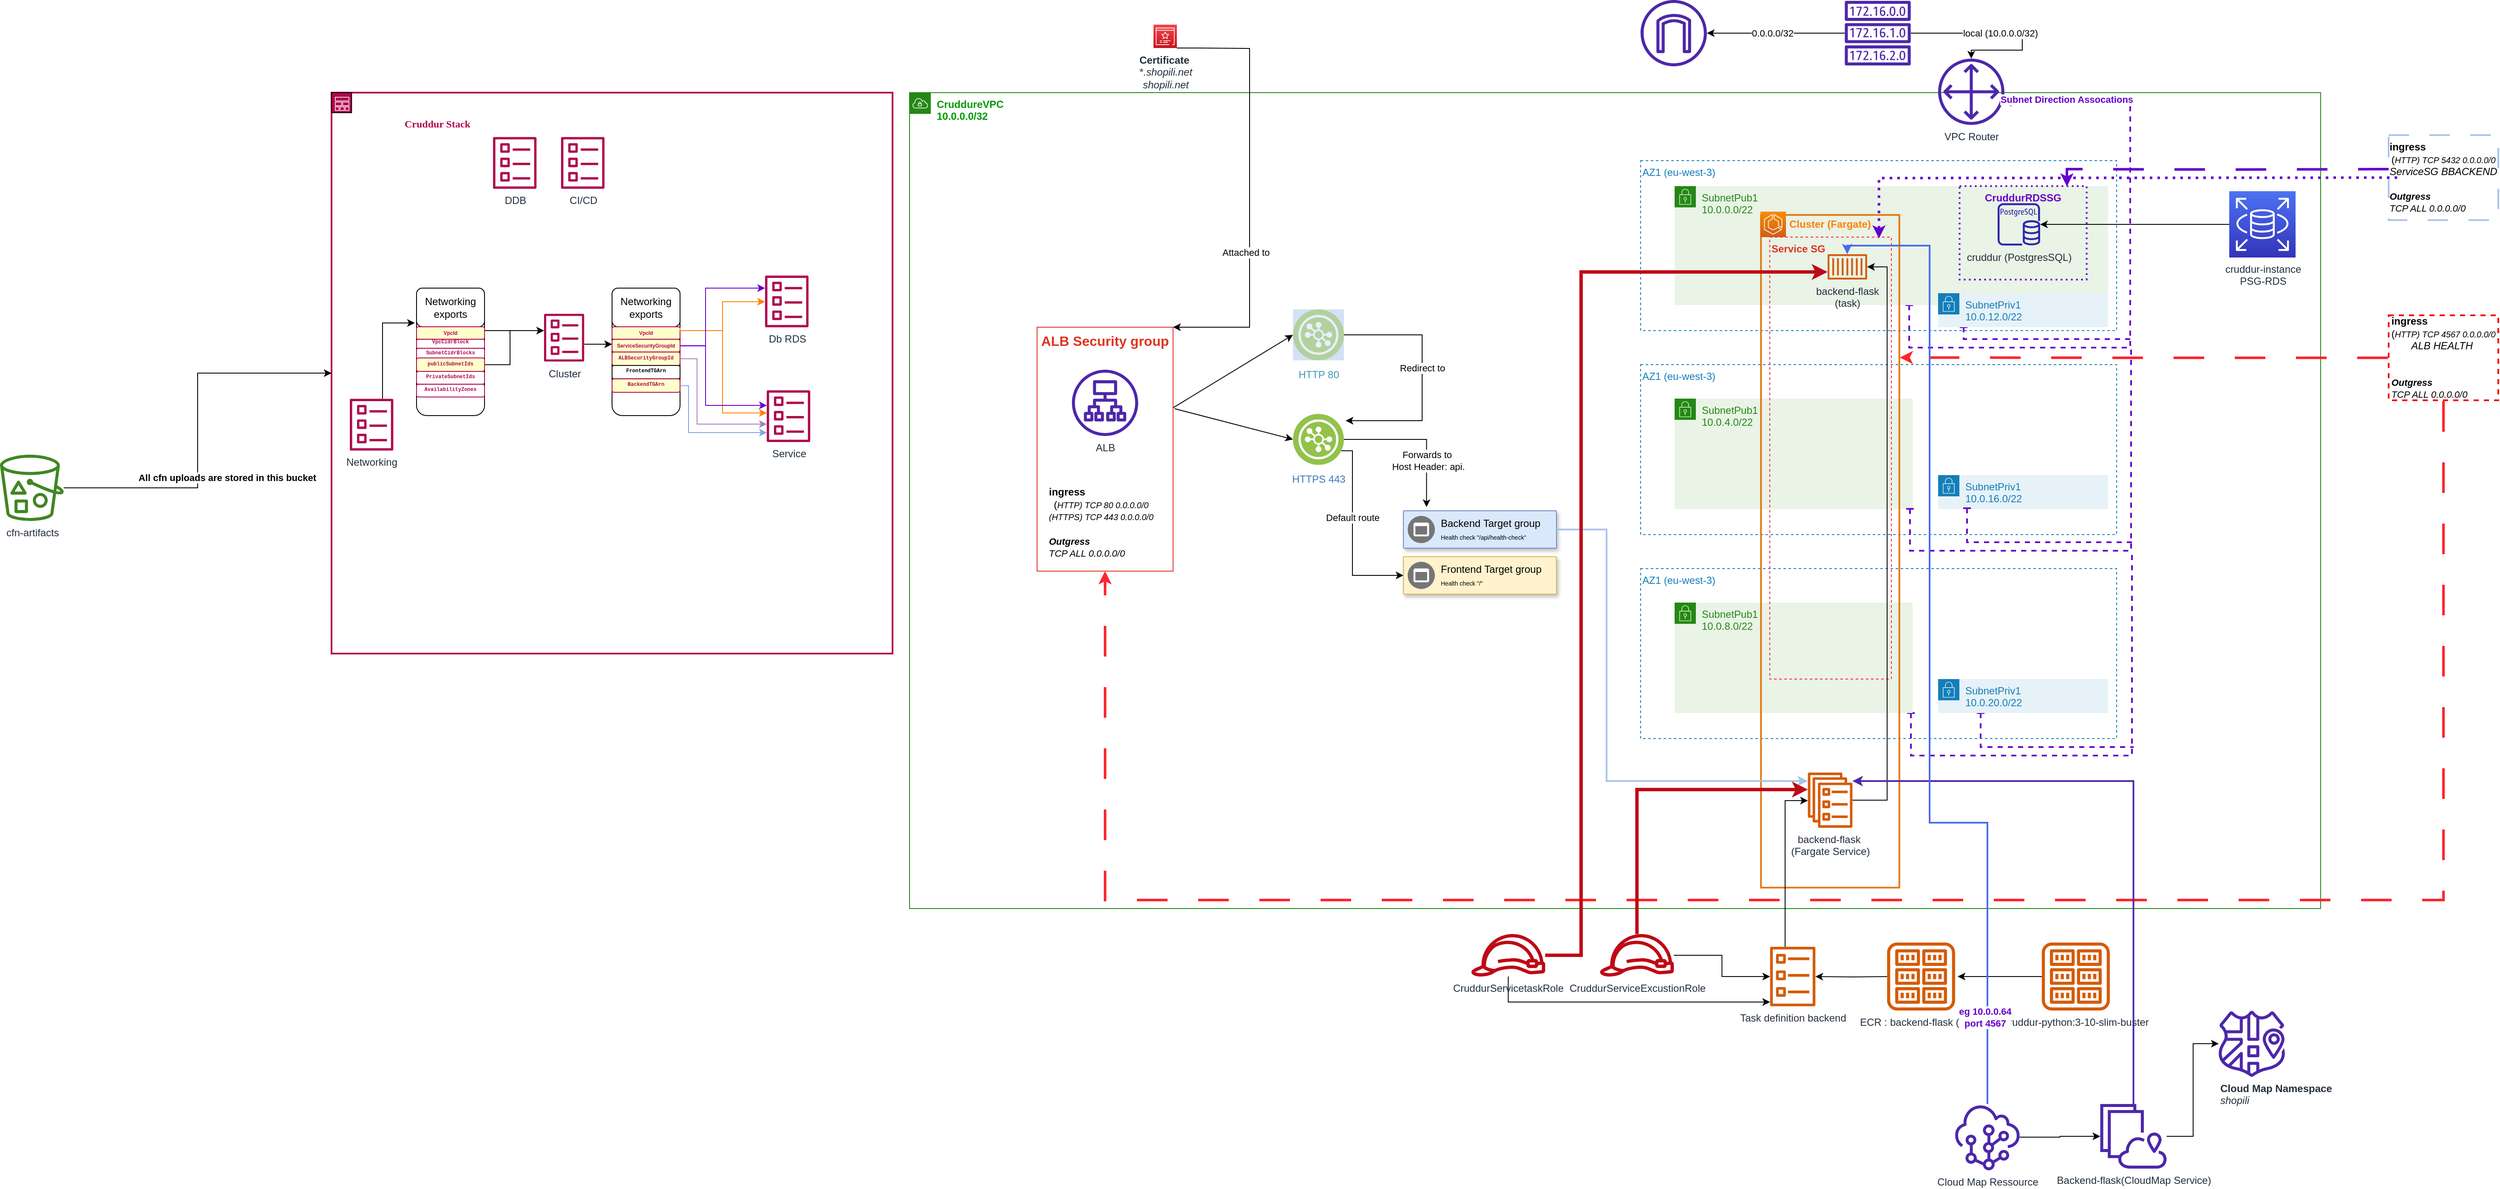 <mxfile version="21.4.0" type="github">
  <diagram name="Page-1" id="jY5gFjf3i85i_nCbhtwK">
    <mxGraphModel dx="4074" dy="884" grid="1" gridSize="10" guides="1" tooltips="1" connect="1" arrows="1" fold="1" page="1" pageScale="1" pageWidth="827" pageHeight="1169" math="0" shadow="0">
      <root>
        <mxCell id="0" />
        <mxCell id="1" parent="0" />
        <mxCell id="iXnFn7y6UCGAYkhMm21r-1" value="&lt;b&gt;&lt;font color=&quot;#009900&quot;&gt;CruddureVPC&lt;/font&gt;&lt;/b&gt;&lt;br&gt;&lt;font color=&quot;#009900&quot;&gt;&lt;b&gt;10.0.0.0/32&lt;/b&gt;&lt;/font&gt;" style="points=[[0,0],[0.25,0],[0.5,0],[0.75,0],[1,0],[1,0.25],[1,0.5],[1,0.75],[1,1],[0.75,1],[0.5,1],[0.25,1],[0,1],[0,0.75],[0,0.5],[0,0.25]];outlineConnect=0;gradientColor=none;html=1;whiteSpace=wrap;fontSize=12;fontStyle=0;container=0;pointerEvents=0;collapsible=0;recursiveResize=0;shape=mxgraph.aws4.group;grIcon=mxgraph.aws4.group_vpc;strokeColor=#248814;fillColor=none;verticalAlign=top;align=left;spacingLeft=30;fontColor=#AAB7B8;dashed=0;" vertex="1" parent="1">
          <mxGeometry x="-700" y="120" width="1660" height="960" as="geometry" />
        </mxCell>
        <mxCell id="iXnFn7y6UCGAYkhMm21r-3" value="" style="sketch=0;outlineConnect=0;fontColor=#232F3E;gradientColor=none;fillColor=#4D27AA;strokeColor=none;dashed=0;verticalLabelPosition=bottom;verticalAlign=top;align=center;html=1;fontSize=12;fontStyle=0;aspect=fixed;pointerEvents=1;shape=mxgraph.aws4.internet_gateway;container=0;" vertex="1" parent="1">
          <mxGeometry x="160" y="11" width="78" height="78" as="geometry" />
        </mxCell>
        <mxCell id="iXnFn7y6UCGAYkhMm21r-6" style="edgeStyle=orthogonalEdgeStyle;rounded=0;orthogonalLoop=1;jettySize=auto;html=1;" edge="1" parent="1" source="iXnFn7y6UCGAYkhMm21r-4" target="iXnFn7y6UCGAYkhMm21r-5">
          <mxGeometry relative="1" as="geometry">
            <mxPoint x="550" y="70" as="targetPoint" />
            <Array as="points">
              <mxPoint x="609" y="50" />
              <mxPoint x="609" y="70" />
              <mxPoint x="549" y="70" />
            </Array>
          </mxGeometry>
        </mxCell>
        <mxCell id="iXnFn7y6UCGAYkhMm21r-11" value="local (10.0.0.0/32)" style="edgeLabel;html=1;align=center;verticalAlign=middle;resizable=0;points=[];container=0;" vertex="1" connectable="0" parent="iXnFn7y6UCGAYkhMm21r-6">
          <mxGeometry x="-0.056" y="-2" relative="1" as="geometry">
            <mxPoint y="-2" as="offset" />
          </mxGeometry>
        </mxCell>
        <mxCell id="iXnFn7y6UCGAYkhMm21r-7" style="edgeStyle=orthogonalEdgeStyle;rounded=0;orthogonalLoop=1;jettySize=auto;html=1;" edge="1" parent="1" source="iXnFn7y6UCGAYkhMm21r-4" target="iXnFn7y6UCGAYkhMm21r-3">
          <mxGeometry relative="1" as="geometry" />
        </mxCell>
        <mxCell id="iXnFn7y6UCGAYkhMm21r-12" value="0.0.0.0/32&lt;br&gt;" style="edgeLabel;html=1;align=center;verticalAlign=middle;resizable=0;points=[];container=0;" vertex="1" connectable="0" parent="iXnFn7y6UCGAYkhMm21r-7">
          <mxGeometry x="0.051" relative="1" as="geometry">
            <mxPoint as="offset" />
          </mxGeometry>
        </mxCell>
        <mxCell id="iXnFn7y6UCGAYkhMm21r-4" value="" style="sketch=0;outlineConnect=0;fontColor=#232F3E;gradientColor=none;fillColor=#4D27AA;strokeColor=none;dashed=0;verticalLabelPosition=bottom;verticalAlign=top;align=center;html=1;fontSize=12;fontStyle=0;aspect=fixed;pointerEvents=1;shape=mxgraph.aws4.route_table;container=0;" vertex="1" parent="1">
          <mxGeometry x="400" y="12" width="78" height="76" as="geometry" />
        </mxCell>
        <mxCell id="iXnFn7y6UCGAYkhMm21r-5" value="VPC Router" style="sketch=0;outlineConnect=0;fontColor=#232F3E;gradientColor=none;fillColor=#4D27AA;strokeColor=none;dashed=0;verticalLabelPosition=bottom;verticalAlign=top;align=center;html=1;fontSize=12;fontStyle=0;aspect=fixed;pointerEvents=1;shape=mxgraph.aws4.customer_gateway;container=0;" vertex="1" parent="1">
          <mxGeometry x="510" y="80" width="78" height="78" as="geometry" />
        </mxCell>
        <mxCell id="iXnFn7y6UCGAYkhMm21r-19" style="edgeStyle=orthogonalEdgeStyle;rounded=0;orthogonalLoop=1;jettySize=auto;html=1;strokeColor=#6600CC;strokeWidth=2;dashed=1;endArrow=classic;endFill=0;startArrow=baseDash;startFill=0;" edge="1" parent="1">
          <mxGeometry relative="1" as="geometry">
            <mxPoint x="476" y="370" as="sourcePoint" />
            <mxPoint x="584" y="130" as="targetPoint" />
            <Array as="points">
              <mxPoint x="476" y="420" />
              <mxPoint x="736" y="420" />
              <mxPoint x="736" y="130" />
            </Array>
          </mxGeometry>
        </mxCell>
        <mxCell id="iXnFn7y6UCGAYkhMm21r-26" value="&lt;font color=&quot;#6600cc&quot;&gt;&lt;b&gt;Subnet Direction Assocations&lt;/b&gt;&lt;/font&gt;" style="edgeLabel;html=1;align=center;verticalAlign=middle;resizable=0;points=[];container=0;" vertex="1" connectable="0" parent="iXnFn7y6UCGAYkhMm21r-19">
          <mxGeometry x="0.839" y="1" relative="1" as="geometry">
            <mxPoint x="16" y="-3" as="offset" />
          </mxGeometry>
        </mxCell>
        <mxCell id="iXnFn7y6UCGAYkhMm21r-23" style="edgeStyle=orthogonalEdgeStyle;rounded=0;orthogonalLoop=1;jettySize=auto;html=1;strokeColor=#6600CC;strokeWidth=2;dashed=1;endArrow=none;endFill=0;startArrow=baseDash;startFill=0;" edge="1" parent="1">
          <mxGeometry relative="1" as="geometry">
            <mxPoint x="740" y="890" as="targetPoint" />
            <mxPoint x="560" y="850" as="sourcePoint" />
            <Array as="points">
              <mxPoint x="560" y="890" />
            </Array>
          </mxGeometry>
        </mxCell>
        <mxCell id="iXnFn7y6UCGAYkhMm21r-24" style="edgeStyle=orthogonalEdgeStyle;rounded=0;orthogonalLoop=1;jettySize=auto;html=1;strokeColor=#6600CC;strokeWidth=2;dashed=1;endArrow=none;endFill=0;startArrow=baseDash;startFill=0;" edge="1" parent="1">
          <mxGeometry relative="1" as="geometry">
            <mxPoint x="478" y="850" as="sourcePoint" />
            <mxPoint x="738" y="660" as="targetPoint" />
            <Array as="points">
              <mxPoint x="478" y="850" />
              <mxPoint x="478" y="900" />
              <mxPoint x="738" y="900" />
            </Array>
          </mxGeometry>
        </mxCell>
        <mxCell id="iXnFn7y6UCGAYkhMm21r-32" value="" style="group;verticalAlign=top;horizontal=0;fillColor=none;" vertex="1" connectable="0" parent="1">
          <mxGeometry x="-1380" y="120" width="660" height="660" as="geometry" />
        </mxCell>
        <mxCell id="iXnFn7y6UCGAYkhMm21r-29" value="" style="whiteSpace=wrap;html=1;aspect=fixed;strokeColor=#b0084d;strokeWidth=2;fillColor=none;" vertex="1" parent="iXnFn7y6UCGAYkhMm21r-32">
          <mxGeometry width="660" height="660" as="geometry" />
        </mxCell>
        <mxCell id="iXnFn7y6UCGAYkhMm21r-30" value="" style="whiteSpace=wrap;html=1;aspect=fixed;fillColor=#B0084D;" vertex="1" parent="iXnFn7y6UCGAYkhMm21r-32">
          <mxGeometry width="23.607" height="23.607" as="geometry" />
        </mxCell>
        <mxCell id="iXnFn7y6UCGAYkhMm21r-27" value="&lt;br&gt;&lt;br&gt;" style="sketch=0;outlineConnect=0;fontColor=#232F3E;gradientColor=none;fillColor=#FFFFFF;strokeColor=none;dashed=0;verticalLabelPosition=bottom;verticalAlign=top;align=center;html=1;fontSize=12;fontStyle=0;aspect=fixed;pointerEvents=1;shape=mxgraph.aws4.stack;" vertex="1" parent="iXnFn7y6UCGAYkhMm21r-32">
          <mxGeometry x="4.0" y="5" width="16.965" height="16.525" as="geometry" />
        </mxCell>
        <mxCell id="iXnFn7y6UCGAYkhMm21r-31" value="Cruddur Stack" style="text;strokeColor=none;fillColor=none;align=left;verticalAlign=middle;spacingLeft=4;spacingRight=4;overflow=hidden;points=[[0,0.5],[1,0.5]];portConstraint=eastwest;rotatable=0;whiteSpace=wrap;html=1;fontFamily=Verdana;fontStyle=1;fontColor=#B0084D;" vertex="1" parent="iXnFn7y6UCGAYkhMm21r-32">
          <mxGeometry x="80.0" y="22" width="120" height="30" as="geometry" />
        </mxCell>
        <mxCell id="iXnFn7y6UCGAYkhMm21r-166" style="edgeStyle=orthogonalEdgeStyle;rounded=0;orthogonalLoop=1;jettySize=auto;html=1;" edge="1" parent="iXnFn7y6UCGAYkhMm21r-32" source="iXnFn7y6UCGAYkhMm21r-28">
          <mxGeometry relative="1" as="geometry">
            <mxPoint x="330" y="296" as="targetPoint" />
            <Array as="points">
              <mxPoint x="300" y="296" />
              <mxPoint x="300" y="296" />
            </Array>
          </mxGeometry>
        </mxCell>
        <mxCell id="iXnFn7y6UCGAYkhMm21r-28" value="Cluster" style="sketch=0;outlineConnect=0;fontColor=#232F3E;gradientColor=none;fillColor=#B0084D;strokeColor=none;dashed=0;verticalLabelPosition=bottom;verticalAlign=top;align=center;html=1;fontSize=12;fontStyle=0;aspect=fixed;pointerEvents=1;shape=mxgraph.aws4.template;" vertex="1" parent="iXnFn7y6UCGAYkhMm21r-32">
          <mxGeometry x="250.0" y="260" width="47.213" height="56.656" as="geometry" />
        </mxCell>
        <mxCell id="iXnFn7y6UCGAYkhMm21r-33" value="Service&lt;br&gt;" style="sketch=0;outlineConnect=0;fontColor=#232F3E;gradientColor=none;fillColor=#B0084D;strokeColor=none;dashed=0;verticalLabelPosition=bottom;verticalAlign=top;align=center;html=1;fontSize=12;fontStyle=0;aspect=fixed;pointerEvents=1;shape=mxgraph.aws4.template;" vertex="1" parent="iXnFn7y6UCGAYkhMm21r-32">
          <mxGeometry x="512.0" y="350" width="51.148" height="61.377" as="geometry" />
        </mxCell>
        <mxCell id="iXnFn7y6UCGAYkhMm21r-34" value="CI/CD&lt;br&gt;" style="sketch=0;outlineConnect=0;fontColor=#232F3E;gradientColor=none;fillColor=#B0084D;strokeColor=none;dashed=0;verticalLabelPosition=bottom;verticalAlign=top;align=center;html=1;fontSize=12;fontStyle=0;aspect=fixed;pointerEvents=1;shape=mxgraph.aws4.template;" vertex="1" parent="iXnFn7y6UCGAYkhMm21r-32">
          <mxGeometry x="270" y="52" width="51.148" height="61.377" as="geometry" />
        </mxCell>
        <mxCell id="iXnFn7y6UCGAYkhMm21r-48" style="edgeStyle=orthogonalEdgeStyle;rounded=0;orthogonalLoop=1;jettySize=auto;html=1;" edge="1" parent="iXnFn7y6UCGAYkhMm21r-32" source="iXnFn7y6UCGAYkhMm21r-35">
          <mxGeometry relative="1" as="geometry">
            <mxPoint x="98.0" y="271" as="targetPoint" />
            <Array as="points">
              <mxPoint x="60" y="271" />
            </Array>
          </mxGeometry>
        </mxCell>
        <mxCell id="iXnFn7y6UCGAYkhMm21r-35" value="Networking" style="sketch=0;outlineConnect=0;fontColor=#232F3E;gradientColor=none;fillColor=#B0084D;strokeColor=none;dashed=0;verticalLabelPosition=bottom;verticalAlign=top;align=center;html=1;fontSize=12;fontStyle=0;aspect=fixed;pointerEvents=1;shape=mxgraph.aws4.template;" vertex="1" parent="iXnFn7y6UCGAYkhMm21r-32">
          <mxGeometry x="21.53" y="360" width="51.148" height="61.377" as="geometry" />
        </mxCell>
        <mxCell id="iXnFn7y6UCGAYkhMm21r-54" style="edgeStyle=orthogonalEdgeStyle;rounded=0;orthogonalLoop=1;jettySize=auto;html=1;exitX=1;exitY=0.5;exitDx=0;exitDy=0;" edge="1" parent="iXnFn7y6UCGAYkhMm21r-32" source="iXnFn7y6UCGAYkhMm21r-145" target="iXnFn7y6UCGAYkhMm21r-28">
          <mxGeometry relative="1" as="geometry">
            <mxPoint x="190.0" y="260" as="sourcePoint" />
            <Array as="points">
              <mxPoint x="180" y="280" />
            </Array>
          </mxGeometry>
        </mxCell>
        <mxCell id="iXnFn7y6UCGAYkhMm21r-55" style="edgeStyle=orthogonalEdgeStyle;rounded=0;orthogonalLoop=1;jettySize=auto;html=1;endArrow=none;endFill=0;exitX=1;exitY=0.5;exitDx=0;exitDy=0;" edge="1" parent="iXnFn7y6UCGAYkhMm21r-32" source="iXnFn7y6UCGAYkhMm21r-148">
          <mxGeometry relative="1" as="geometry">
            <mxPoint x="210" y="280" as="targetPoint" />
            <mxPoint x="200" y="285.851" as="sourcePoint" />
            <Array as="points">
              <mxPoint x="180" y="320" />
              <mxPoint x="210" y="320" />
            </Array>
          </mxGeometry>
        </mxCell>
        <mxCell id="iXnFn7y6UCGAYkhMm21r-98" value="Db RDS&lt;br&gt;" style="sketch=0;outlineConnect=0;fontColor=#232F3E;gradientColor=none;fillColor=#B0084D;strokeColor=none;dashed=0;verticalLabelPosition=bottom;verticalAlign=top;align=center;html=1;fontSize=12;fontStyle=0;aspect=fixed;pointerEvents=1;shape=mxgraph.aws4.template;" vertex="1" parent="iXnFn7y6UCGAYkhMm21r-32">
          <mxGeometry x="510" y="215" width="51.148" height="61.377" as="geometry" />
        </mxCell>
        <mxCell id="iXnFn7y6UCGAYkhMm21r-99" value="DDB&lt;br&gt;" style="sketch=0;outlineConnect=0;fontColor=#232F3E;gradientColor=none;fillColor=#B0084D;strokeColor=none;dashed=0;verticalLabelPosition=bottom;verticalAlign=top;align=center;html=1;fontSize=12;fontStyle=0;aspect=fixed;pointerEvents=1;shape=mxgraph.aws4.template;" vertex="1" parent="iXnFn7y6UCGAYkhMm21r-32">
          <mxGeometry x="190.0" y="52.0" width="51.148" height="61.377" as="geometry" />
        </mxCell>
        <mxCell id="iXnFn7y6UCGAYkhMm21r-143" value="" style="group;shadow=1;glass=1;rounded=1;" vertex="1" connectable="0" parent="iXnFn7y6UCGAYkhMm21r-32">
          <mxGeometry x="100" y="230" width="80.0" height="150" as="geometry" />
        </mxCell>
        <mxCell id="iXnFn7y6UCGAYkhMm21r-141" value="" style="rounded=1;whiteSpace=wrap;html=1;" vertex="1" parent="iXnFn7y6UCGAYkhMm21r-143">
          <mxGeometry width="80.0" height="150.0" as="geometry" />
        </mxCell>
        <mxCell id="iXnFn7y6UCGAYkhMm21r-142" value="Networking exports" style="rounded=1;whiteSpace=wrap;html=1;" vertex="1" parent="iXnFn7y6UCGAYkhMm21r-143">
          <mxGeometry width="80.0" height="45.455" as="geometry" />
        </mxCell>
        <mxCell id="iXnFn7y6UCGAYkhMm21r-145" value="VpcId" style="rounded=1;whiteSpace=wrap;fontSize=6;html=1;spacingTop=0;spacing=0;fontColor=#B0084D;fontStyle=1;align=center;strokeColor=#B0084D;fillColor=#FFFFCC;" vertex="1" parent="iXnFn7y6UCGAYkhMm21r-143">
          <mxGeometry y="45.452" width="80.0" height="14.849" as="geometry" />
        </mxCell>
        <mxCell id="iXnFn7y6UCGAYkhMm21r-146" value="&lt;div style=&quot;background-color: rgb(255, 255, 255); font-family: Menlo, Monaco, &amp;quot;Courier New&amp;quot;, monospace; line-height: 72%; font-size: 6px;&quot;&gt;&lt;div style=&quot;line-height: 72%; font-size: 6px;&quot;&gt;&lt;font style=&quot;font-size: 6px;&quot;&gt;&lt;span style=&quot;font-size: 6px;&quot;&gt;VpcCidrBlock&lt;/span&gt;&lt;/font&gt;&lt;/div&gt;&lt;/div&gt;" style="rounded=1;whiteSpace=wrap;html=1;fontSize=6;spacingTop=-3;fontColor=#B0084D;fontStyle=1;align=center;strokeColor=#B0084D;" vertex="1" parent="iXnFn7y6UCGAYkhMm21r-143">
          <mxGeometry y="60.302" width="80.0" height="10.628" as="geometry" />
        </mxCell>
        <mxCell id="iXnFn7y6UCGAYkhMm21r-147" value="&lt;div style=&quot;background-color: rgb(255, 255, 255); font-family: Menlo, Monaco, &amp;quot;Courier New&amp;quot;, monospace; line-height: 92%; font-size: 6px;&quot;&gt;&lt;div style=&quot;line-height: 92%; font-size: 6px;&quot;&gt;&lt;div style=&quot;line-height: 92%; font-size: 6px;&quot;&gt;&lt;font style=&quot;font-size: 6px;&quot;&gt;SubnetCidrBlocks&lt;/font&gt;&lt;/div&gt;&lt;/div&gt;&lt;/div&gt;" style="rounded=1;whiteSpace=wrap;html=1;fontSize=6;spacingTop=-2;fontColor=#B0084D;fontStyle=1;align=center;strokeColor=#B0084D;" vertex="1" parent="iXnFn7y6UCGAYkhMm21r-143">
          <mxGeometry y="70.93" width="80.0" height="11.985" as="geometry" />
        </mxCell>
        <mxCell id="iXnFn7y6UCGAYkhMm21r-148" value="&lt;div style=&quot;font-family: Menlo, Monaco, &amp;quot;Courier New&amp;quot;, monospace; line-height: 92%; font-size: 6px;&quot;&gt;&lt;font style=&quot;font-size: 6px; background-color: rgb(255, 255, 204);&quot;&gt;publicSubnetIds&lt;/font&gt;&lt;/div&gt;" style="rounded=1;whiteSpace=wrap;html=1;fontSize=6;spacingTop=-3;fontColor=#B0084D;verticalAlign=middle;align=center;fontStyle=1;strokeColor=#B0084D;fillColor=#FFFFCC;" vertex="1" parent="iXnFn7y6UCGAYkhMm21r-143">
          <mxGeometry y="82.161" width="80.0" height="15.829" as="geometry" />
        </mxCell>
        <mxCell id="iXnFn7y6UCGAYkhMm21r-149" value="&lt;div style=&quot;background-color: rgb(255, 255, 255); font-family: Menlo, Monaco, &amp;quot;Courier New&amp;quot;, monospace; line-height: 92%; font-size: 6px;&quot;&gt;&lt;font style=&quot;font-size: 6px;&quot;&gt;PrivateSubnetIds&lt;/font&gt;&lt;/div&gt;" style="rounded=1;whiteSpace=wrap;html=1;fontSize=6;spacingTop=-3;fontColor=#B0084D;verticalAlign=middle;align=center;fontStyle=1;strokeColor=#B0084D;" vertex="1" parent="iXnFn7y6UCGAYkhMm21r-143">
          <mxGeometry y="97.99" width="80.0" height="15.075" as="geometry" />
        </mxCell>
        <mxCell id="iXnFn7y6UCGAYkhMm21r-150" value="&lt;div style=&quot;background-color: rgb(255, 255, 255); font-family: Menlo, Monaco, &amp;quot;Courier New&amp;quot;, monospace; line-height: 71%; font-size: 6px;&quot;&gt;&lt;font style=&quot;font-size: 6px;&quot;&gt;AvailabilityZones&lt;/font&gt;&lt;/div&gt;" style="rounded=1;whiteSpace=wrap;html=1;fontSize=6;spacingTop=-1;fontColor=#B0084D;fontStyle=1;align=center;strokeColor=#B0084D;" vertex="1" parent="iXnFn7y6UCGAYkhMm21r-143">
          <mxGeometry y="113.065" width="80.0" height="15.075" as="geometry" />
        </mxCell>
        <mxCell id="iXnFn7y6UCGAYkhMm21r-152" value="" style="group;shadow=1;glass=1;rounded=1;" vertex="1" connectable="0" parent="iXnFn7y6UCGAYkhMm21r-32">
          <mxGeometry x="330" y="230" width="80.0" height="150" as="geometry" />
        </mxCell>
        <mxCell id="iXnFn7y6UCGAYkhMm21r-153" value="" style="rounded=1;whiteSpace=wrap;html=1;" vertex="1" parent="iXnFn7y6UCGAYkhMm21r-152">
          <mxGeometry width="80.0" height="150.0" as="geometry" />
        </mxCell>
        <mxCell id="iXnFn7y6UCGAYkhMm21r-154" value="Networking exports" style="rounded=1;whiteSpace=wrap;html=1;" vertex="1" parent="iXnFn7y6UCGAYkhMm21r-152">
          <mxGeometry width="80.0" height="45.455" as="geometry" />
        </mxCell>
        <mxCell id="iXnFn7y6UCGAYkhMm21r-155" value="VpcId" style="rounded=1;whiteSpace=wrap;fontSize=6;html=1;spacingTop=0;spacing=0;fontColor=#B0084D;fontStyle=1;align=center;strokeColor=#B0084D;fillColor=#FFFFCC;" vertex="1" parent="iXnFn7y6UCGAYkhMm21r-152">
          <mxGeometry y="45.452" width="80.0" height="14.849" as="geometry" />
        </mxCell>
        <mxCell id="iXnFn7y6UCGAYkhMm21r-158" value="&lt;div style=&quot;font-family: Menlo, Monaco, &amp;quot;Courier New&amp;quot;, monospace; line-height: 92%; font-size: 6px;&quot;&gt;ALBSecurityGroupId&lt;br&gt;&lt;/div&gt;" style="rounded=1;whiteSpace=wrap;html=1;fontSize=6;spacingTop=-3;fontColor=#B0084D;verticalAlign=middle;align=center;fontStyle=1;strokeColor=#B0084D;fillColor=#FFFFCC;" vertex="1" parent="iXnFn7y6UCGAYkhMm21r-152">
          <mxGeometry y="75.151" width="80.0" height="15.829" as="geometry" />
        </mxCell>
        <mxCell id="iXnFn7y6UCGAYkhMm21r-162" value="ServiceSecurityGroupId" style="rounded=1;whiteSpace=wrap;fontSize=6;html=1;spacingTop=0;spacing=0;fontColor=#B0084D;fontStyle=1;align=center;strokeColor=#B0084D;fillColor=#FFFFCC;" vertex="1" parent="iXnFn7y6UCGAYkhMm21r-152">
          <mxGeometry y="60.302" width="80.0" height="14.849" as="geometry" />
        </mxCell>
        <mxCell id="iXnFn7y6UCGAYkhMm21r-163" value="&lt;div style=&quot;font-family: Menlo, Monaco, &amp;quot;Courier New&amp;quot;, monospace; line-height: 92%; font-size: 6px;&quot;&gt;FrontendTGArn&lt;br&gt;&lt;/div&gt;" style="rounded=1;whiteSpace=wrap;html=1;fontSize=6;spacingTop=-3;verticalAlign=middle;align=center;fontStyle=1;" vertex="1" parent="iXnFn7y6UCGAYkhMm21r-152">
          <mxGeometry y="90.981" width="80.0" height="15.829" as="geometry" />
        </mxCell>
        <mxCell id="iXnFn7y6UCGAYkhMm21r-164" value="&lt;div style=&quot;font-family: Menlo, Monaco, &amp;quot;Courier New&amp;quot;, monospace; line-height: 92%; font-size: 6px;&quot;&gt;BackendTGArn&lt;/div&gt;" style="rounded=1;whiteSpace=wrap;html=1;fontSize=6;spacingTop=-3;fontColor=#B0084D;verticalAlign=middle;align=center;fontStyle=1;strokeColor=#B0084D;fillColor=#FFFFCC;" vertex="1" parent="iXnFn7y6UCGAYkhMm21r-152">
          <mxGeometry y="106.811" width="80.0" height="15.829" as="geometry" />
        </mxCell>
        <mxCell id="iXnFn7y6UCGAYkhMm21r-168" style="edgeStyle=orthogonalEdgeStyle;rounded=0;orthogonalLoop=1;jettySize=auto;html=1;strokeColor=#FF8000;" edge="1" parent="iXnFn7y6UCGAYkhMm21r-32" source="iXnFn7y6UCGAYkhMm21r-155" target="iXnFn7y6UCGAYkhMm21r-98">
          <mxGeometry relative="1" as="geometry">
            <Array as="points">
              <mxPoint x="460" y="280" />
              <mxPoint x="460" y="246" />
            </Array>
          </mxGeometry>
        </mxCell>
        <mxCell id="iXnFn7y6UCGAYkhMm21r-169" style="edgeStyle=orthogonalEdgeStyle;rounded=0;orthogonalLoop=1;jettySize=auto;html=1;strokeColor=#FF8000;" edge="1" parent="iXnFn7y6UCGAYkhMm21r-32">
          <mxGeometry relative="1" as="geometry">
            <mxPoint x="410" y="276.38" as="sourcePoint" />
            <mxPoint x="512" y="376.88" as="targetPoint" />
            <Array as="points">
              <mxPoint x="410" y="280" />
              <mxPoint x="460" y="280" />
              <mxPoint x="460" y="377" />
            </Array>
          </mxGeometry>
        </mxCell>
        <mxCell id="iXnFn7y6UCGAYkhMm21r-170" style="edgeStyle=elbowEdgeStyle;rounded=0;orthogonalLoop=1;jettySize=auto;html=1;startArrow=none;startFill=0;strokeColor=#6600CC;" edge="1" parent="iXnFn7y6UCGAYkhMm21r-32" source="iXnFn7y6UCGAYkhMm21r-162" target="iXnFn7y6UCGAYkhMm21r-98">
          <mxGeometry relative="1" as="geometry">
            <Array as="points">
              <mxPoint x="440" y="230" />
            </Array>
          </mxGeometry>
        </mxCell>
        <mxCell id="iXnFn7y6UCGAYkhMm21r-171" style="edgeStyle=elbowEdgeStyle;rounded=0;orthogonalLoop=1;jettySize=auto;html=1;startArrow=none;startFill=0;strokeColor=#6600CC;" edge="1" parent="iXnFn7y6UCGAYkhMm21r-32">
          <mxGeometry relative="1" as="geometry">
            <mxPoint x="410" y="298" as="sourcePoint" />
            <mxPoint x="512" y="368" as="targetPoint" />
            <Array as="points">
              <mxPoint x="440" y="340" />
              <mxPoint x="450" y="238" />
            </Array>
          </mxGeometry>
        </mxCell>
        <mxCell id="iXnFn7y6UCGAYkhMm21r-172" style="edgeStyle=orthogonalEdgeStyle;rounded=0;orthogonalLoop=1;jettySize=auto;html=1;strokeColor=#A680B8;" edge="1" parent="iXnFn7y6UCGAYkhMm21r-32" source="iXnFn7y6UCGAYkhMm21r-158" target="iXnFn7y6UCGAYkhMm21r-33">
          <mxGeometry relative="1" as="geometry">
            <Array as="points">
              <mxPoint x="430" y="313" />
              <mxPoint x="430" y="390" />
            </Array>
          </mxGeometry>
        </mxCell>
        <mxCell id="iXnFn7y6UCGAYkhMm21r-173" style="edgeStyle=orthogonalEdgeStyle;rounded=0;orthogonalLoop=1;jettySize=auto;html=1;strokeColor=#7EA6E0;" edge="1" parent="iXnFn7y6UCGAYkhMm21r-32" source="iXnFn7y6UCGAYkhMm21r-164" target="iXnFn7y6UCGAYkhMm21r-33">
          <mxGeometry relative="1" as="geometry">
            <Array as="points">
              <mxPoint x="420" y="345" />
              <mxPoint x="420" y="400" />
            </Array>
          </mxGeometry>
        </mxCell>
        <mxCell id="iXnFn7y6UCGAYkhMm21r-38" style="edgeStyle=orthogonalEdgeStyle;rounded=0;orthogonalLoop=1;jettySize=auto;html=1;entryX=0;entryY=0.5;entryDx=0;entryDy=0;" edge="1" parent="1" source="iXnFn7y6UCGAYkhMm21r-36" target="iXnFn7y6UCGAYkhMm21r-29">
          <mxGeometry relative="1" as="geometry">
            <mxPoint x="-1240" y="590" as="targetPoint" />
            <mxPoint x="-645.008" y="319" as="sourcePoint" />
          </mxGeometry>
        </mxCell>
        <mxCell id="iXnFn7y6UCGAYkhMm21r-39" value="&lt;b&gt;All cfn uploads are stored in this bucket&lt;/b&gt;" style="edgeLabel;html=1;align=center;verticalAlign=middle;resizable=0;points=[];" vertex="1" connectable="0" parent="iXnFn7y6UCGAYkhMm21r-38">
          <mxGeometry x="-0.262" y="-4" relative="1" as="geometry">
            <mxPoint x="30" y="-4" as="offset" />
          </mxGeometry>
        </mxCell>
        <mxCell id="iXnFn7y6UCGAYkhMm21r-36" value="cfn-artifacts" style="sketch=0;outlineConnect=0;fontColor=#232F3E;gradientColor=none;fillColor=#3F8624;strokeColor=none;dashed=0;verticalLabelPosition=bottom;verticalAlign=top;align=center;html=1;fontSize=12;fontStyle=0;aspect=fixed;pointerEvents=1;shape=mxgraph.aws4.bucket_with_objects;" vertex="1" parent="1">
          <mxGeometry x="-1770" y="546" width="75" height="78" as="geometry" />
        </mxCell>
        <mxCell id="iXnFn7y6UCGAYkhMm21r-93" value="" style="group" vertex="1" connectable="0" parent="1">
          <mxGeometry x="-639" y="356" width="700" height="354" as="geometry" />
        </mxCell>
        <mxCell id="iXnFn7y6UCGAYkhMm21r-67" value="ALB&lt;br&gt;" style="sketch=0;outlineConnect=0;fontColor=#232F3E;gradientColor=none;fillColor=#4D27AA;strokeColor=none;dashed=0;verticalLabelPosition=bottom;verticalAlign=top;align=center;html=1;fontSize=12;fontStyle=0;aspect=fixed;pointerEvents=1;shape=mxgraph.aws4.application_load_balancer;" vertex="1" parent="iXnFn7y6UCGAYkhMm21r-93">
          <mxGeometry x="130" y="90" width="78" height="78" as="geometry" />
        </mxCell>
        <mxCell id="iXnFn7y6UCGAYkhMm21r-72" value="" style="group" vertex="1" connectable="0" parent="iXnFn7y6UCGAYkhMm21r-93">
          <mxGeometry x="390" y="120" width="70" height="82" as="geometry" />
        </mxCell>
        <mxCell id="iXnFn7y6UCGAYkhMm21r-71" value="" style="shape=image;html=1;verticalAlign=top;verticalLabelPosition=bottom;labelBackgroundColor=#ffffff;imageAspect=0;aspect=fixed;image=https://cdn1.iconfinder.com/data/icons/material-core/23/https-128.png;opacity=50;perimeterSpacing=10;strokeWidth=4;imageBackground=default;" vertex="1" parent="iXnFn7y6UCGAYkhMm21r-72">
          <mxGeometry x="30" width="40" height="40" as="geometry" />
        </mxCell>
        <mxCell id="iXnFn7y6UCGAYkhMm21r-68" value="HTTPS 443&lt;br&gt;" style="image;aspect=fixed;perimeter=ellipsePerimeter;html=1;align=center;shadow=0;dashed=0;fontColor=#4277BB;labelBackgroundColor=default;fontSize=12;spacingTop=3;image=img/lib/ibm/vpc/LoadBalancerListener.svg;" vertex="1" parent="iXnFn7y6UCGAYkhMm21r-72">
          <mxGeometry y="22" width="60" height="60" as="geometry" />
        </mxCell>
        <mxCell id="iXnFn7y6UCGAYkhMm21r-73" value="" style="group" vertex="1" connectable="0" parent="iXnFn7y6UCGAYkhMm21r-93">
          <mxGeometry x="390" width="70" height="79" as="geometry" />
        </mxCell>
        <mxCell id="iXnFn7y6UCGAYkhMm21r-69" value="" style="shape=image;html=1;verticalAlign=top;verticalLabelPosition=bottom;labelBackgroundColor=#ffffff;imageAspect=0;aspect=fixed;image=https://cdn1.iconfinder.com/data/icons/CrystalClear/128x128/actions/decrypted.png" vertex="1" parent="iXnFn7y6UCGAYkhMm21r-73">
          <mxGeometry x="30" width="40" height="40" as="geometry" />
        </mxCell>
        <mxCell id="iXnFn7y6UCGAYkhMm21r-70" value="HTTP 80" style="image;aspect=fixed;perimeter=ellipsePerimeter;html=1;align=center;shadow=0;dashed=0;fontColor=#4299BB;labelBackgroundColor=default;fontSize=12;spacingTop=3;image=img/lib/ibm/vpc/LoadBalancerListener.svg;opacity=50;imageBorder=none;imageBackground=#A9C4EB;" vertex="1" parent="iXnFn7y6UCGAYkhMm21r-73">
          <mxGeometry y="19" width="60" height="60" as="geometry" />
        </mxCell>
        <mxCell id="iXnFn7y6UCGAYkhMm21r-75" value="" style="strokeColor=#d6b656;shadow=1;strokeWidth=1;rounded=1;absoluteArcSize=1;arcSize=2;fillColor=#fff2cc;" vertex="1" parent="iXnFn7y6UCGAYkhMm21r-93">
          <mxGeometry x="520" y="310" width="180" height="44" as="geometry" />
        </mxCell>
        <mxCell id="iXnFn7y6UCGAYkhMm21r-76" value="Frontend Target group&lt;br&gt;&lt;font style=&quot;font-size: 7px;&quot;&gt;Health check &quot;/&quot;&amp;nbsp;&lt;/font&gt;" style="sketch=0;dashed=0;connectable=0;html=1;fillColor=#757575;strokeColor=none;shape=mxgraph.gcp2.frontend_platform_services;part=1;labelPosition=right;verticalLabelPosition=middle;align=left;verticalAlign=middle;spacingLeft=5;fontSize=12;" vertex="1" parent="iXnFn7y6UCGAYkhMm21r-75">
          <mxGeometry y="0.5" width="32" height="32" relative="1" as="geometry">
            <mxPoint x="5" y="-16" as="offset" />
          </mxGeometry>
        </mxCell>
        <mxCell id="iXnFn7y6UCGAYkhMm21r-77" value="" style="strokeColor=#6c8ebf;shadow=1;strokeWidth=1;rounded=1;absoluteArcSize=1;arcSize=2;fillColor=#dae8fc;" vertex="1" parent="iXnFn7y6UCGAYkhMm21r-93">
          <mxGeometry x="520" y="256" width="180" height="44" as="geometry" />
        </mxCell>
        <mxCell id="iXnFn7y6UCGAYkhMm21r-78" value="Backend Target group&lt;br&gt;&lt;font style=&quot;font-size: 7px;&quot;&gt;Health check &quot;/api/health-check&quot;&amp;nbsp;&lt;/font&gt;" style="sketch=0;dashed=0;connectable=0;html=1;fillColor=#757575;strokeColor=none;shape=mxgraph.gcp2.frontend_platform_services;part=1;labelPosition=right;verticalLabelPosition=middle;align=left;verticalAlign=middle;spacingLeft=5;fontSize=12;" vertex="1" parent="iXnFn7y6UCGAYkhMm21r-77">
          <mxGeometry y="0.5" width="32" height="32" relative="1" as="geometry">
            <mxPoint x="5" y="-16" as="offset" />
          </mxGeometry>
        </mxCell>
        <mxCell id="iXnFn7y6UCGAYkhMm21r-79" style="edgeStyle=orthogonalEdgeStyle;rounded=0;orthogonalLoop=1;jettySize=auto;html=1;" edge="1" parent="iXnFn7y6UCGAYkhMm21r-93" source="iXnFn7y6UCGAYkhMm21r-70">
          <mxGeometry relative="1" as="geometry">
            <mxPoint x="462.0" y="49" as="sourcePoint" />
            <mxPoint x="452" y="150" as="targetPoint" />
            <Array as="points">
              <mxPoint x="542" y="49" />
              <mxPoint x="542" y="150" />
            </Array>
          </mxGeometry>
        </mxCell>
        <mxCell id="iXnFn7y6UCGAYkhMm21r-80" value="Redirect to&lt;br&gt;" style="edgeLabel;html=1;align=center;verticalAlign=middle;resizable=0;points=[];" vertex="1" connectable="0" parent="iXnFn7y6UCGAYkhMm21r-79">
          <mxGeometry x="-0.077" relative="1" as="geometry">
            <mxPoint as="offset" />
          </mxGeometry>
        </mxCell>
        <mxCell id="iXnFn7y6UCGAYkhMm21r-81" style="edgeStyle=orthogonalEdgeStyle;rounded=0;orthogonalLoop=1;jettySize=auto;html=1;entryX=0.151;entryY=-0.099;entryDx=0;entryDy=0;entryPerimeter=0;" edge="1" parent="iXnFn7y6UCGAYkhMm21r-93" source="iXnFn7y6UCGAYkhMm21r-68" target="iXnFn7y6UCGAYkhMm21r-77">
          <mxGeometry relative="1" as="geometry" />
        </mxCell>
        <mxCell id="iXnFn7y6UCGAYkhMm21r-82" value="Forwards to&amp;nbsp;&lt;br&gt;Host Header: api." style="edgeLabel;html=1;align=center;verticalAlign=middle;resizable=0;points=[];" vertex="1" connectable="0" parent="iXnFn7y6UCGAYkhMm21r-81">
          <mxGeometry x="0.378" y="2" relative="1" as="geometry">
            <mxPoint as="offset" />
          </mxGeometry>
        </mxCell>
        <mxCell id="iXnFn7y6UCGAYkhMm21r-83" style="edgeStyle=orthogonalEdgeStyle;rounded=0;orthogonalLoop=1;jettySize=auto;html=1;exitX=1;exitY=0.75;exitDx=0;exitDy=0;entryX=0;entryY=0.5;entryDx=0;entryDy=0;" edge="1" parent="iXnFn7y6UCGAYkhMm21r-93" source="iXnFn7y6UCGAYkhMm21r-68" target="iXnFn7y6UCGAYkhMm21r-75">
          <mxGeometry relative="1" as="geometry">
            <Array as="points">
              <mxPoint x="460" y="185" />
              <mxPoint x="460" y="332" />
            </Array>
          </mxGeometry>
        </mxCell>
        <mxCell id="iXnFn7y6UCGAYkhMm21r-84" value="Default route" style="edgeLabel;html=1;align=center;verticalAlign=middle;resizable=0;points=[];" vertex="1" connectable="0" parent="iXnFn7y6UCGAYkhMm21r-83">
          <mxGeometry x="-0.169" relative="1" as="geometry">
            <mxPoint as="offset" />
          </mxGeometry>
        </mxCell>
        <mxCell id="iXnFn7y6UCGAYkhMm21r-89" value="&lt;b&gt;&lt;font style=&quot;font-size: 16px;&quot;&gt;ALB Security group&lt;/font&gt;&lt;/b&gt;" style="fillColor=none;strokeColor=#DD3522;verticalAlign=top;fontStyle=0;fontColor=#DD3522;whiteSpace=wrap;html=1;" vertex="1" parent="iXnFn7y6UCGAYkhMm21r-93">
          <mxGeometry x="89" y="40" width="160" height="287" as="geometry" />
        </mxCell>
        <mxCell id="iXnFn7y6UCGAYkhMm21r-86" style="rounded=0;orthogonalLoop=1;jettySize=auto;html=1;entryX=0;entryY=0.5;entryDx=0;entryDy=0;elbow=vertical;exitX=1.011;exitY=0.334;exitDx=0;exitDy=0;exitPerimeter=0;" edge="1" parent="iXnFn7y6UCGAYkhMm21r-93" source="iXnFn7y6UCGAYkhMm21r-89" target="iXnFn7y6UCGAYkhMm21r-68">
          <mxGeometry relative="1" as="geometry" />
        </mxCell>
        <mxCell id="iXnFn7y6UCGAYkhMm21r-85" style="rounded=0;orthogonalLoop=1;jettySize=auto;html=1;entryX=0;entryY=0.5;entryDx=0;entryDy=0;" edge="1" parent="iXnFn7y6UCGAYkhMm21r-93" source="iXnFn7y6UCGAYkhMm21r-89" target="iXnFn7y6UCGAYkhMm21r-70">
          <mxGeometry relative="1" as="geometry" />
        </mxCell>
        <mxCell id="iXnFn7y6UCGAYkhMm21r-92" value="&lt;div style=&quot;text-align: left;&quot;&gt;&lt;b style=&quot;background-color: initial;&quot;&gt;ingress&lt;/b&gt;&lt;span style=&quot;background-color: initial;&quot;&gt;&amp;nbsp;&lt;/span&gt;&lt;/div&gt;(&lt;font style=&quot;&quot;&gt;&lt;i style=&quot;&quot;&gt;&lt;font size=&quot;1&quot;&gt;HTTP) TCP 80 0.0.0.0/0&lt;/font&gt;&lt;br&gt;&lt;font size=&quot;1&quot;&gt;(HTTPS) TCP 443 0.0.0.0/0&lt;/font&gt;&lt;br&gt;&lt;br&gt;&lt;div style=&quot;text-align: left;&quot;&gt;&lt;i style=&quot;background-color: initial;&quot;&gt;&lt;font style=&quot;font-size: 11px;&quot;&gt;&lt;b&gt;Outgress&lt;/b&gt;&lt;br&gt;TCP ALL 0.0.0.0/0&lt;/font&gt;&lt;/i&gt;&lt;/div&gt;&lt;/i&gt;&lt;/font&gt;" style="text;html=1;strokeColor=none;fillColor=none;align=center;verticalAlign=middle;whiteSpace=wrap;rounded=0;" vertex="1" parent="iXnFn7y6UCGAYkhMm21r-93">
          <mxGeometry x="100" y="220" width="129" height="100" as="geometry" />
        </mxCell>
        <mxCell id="iXnFn7y6UCGAYkhMm21r-2" value="AZ1 (eu-west-3)" style="fillColor=none;strokeColor=#147EBA;dashed=1;verticalAlign=top;fontStyle=0;fontColor=#147EBA;whiteSpace=wrap;html=1;align=left;container=0;" vertex="1" parent="1">
          <mxGeometry x="160" y="200" width="560" height="200" as="geometry" />
        </mxCell>
        <mxCell id="iXnFn7y6UCGAYkhMm21r-9" value="SubnetPub1&lt;br&gt;10.0.0.0/22" style="points=[[0,0],[0.25,0],[0.5,0],[0.75,0],[1,0],[1,0.25],[1,0.5],[1,0.75],[1,1],[0.75,1],[0.5,1],[0.25,1],[0,1],[0,0.75],[0,0.5],[0,0.25]];outlineConnect=0;gradientColor=none;html=1;whiteSpace=wrap;fontSize=12;fontStyle=0;container=0;pointerEvents=0;collapsible=0;recursiveResize=0;shape=mxgraph.aws4.group;grIcon=mxgraph.aws4.group_security_group;grStroke=0;strokeColor=#248814;fillColor=#E9F3E6;verticalAlign=top;align=left;spacingLeft=30;fontColor=#248814;dashed=0;" vertex="1" parent="1">
          <mxGeometry x="200" y="230" width="510" height="140" as="geometry" />
        </mxCell>
        <mxCell id="iXnFn7y6UCGAYkhMm21r-20" style="edgeStyle=orthogonalEdgeStyle;rounded=0;orthogonalLoop=1;jettySize=auto;html=1;strokeColor=#6600CC;strokeWidth=2;dashed=1;endArrow=none;endFill=0;startArrow=baseDash;startFill=0;" edge="1" parent="1" source="iXnFn7y6UCGAYkhMm21r-10">
          <mxGeometry relative="1" as="geometry">
            <mxPoint x="740" y="410" as="targetPoint" />
            <Array as="points">
              <mxPoint x="540" y="410" />
              <mxPoint x="730" y="410" />
            </Array>
          </mxGeometry>
        </mxCell>
        <mxCell id="iXnFn7y6UCGAYkhMm21r-10" value="SubnetPriv1&lt;br&gt;10.0.12.0/22" style="points=[[0,0],[0.25,0],[0.5,0],[0.75,0],[1,0],[1,0.25],[1,0.5],[1,0.75],[1,1],[0.75,1],[0.5,1],[0.25,1],[0,1],[0,0.75],[0,0.5],[0,0.25]];outlineConnect=0;gradientColor=none;html=1;whiteSpace=wrap;fontSize=12;fontStyle=0;container=0;pointerEvents=0;collapsible=0;recursiveResize=0;shape=mxgraph.aws4.group;grIcon=mxgraph.aws4.group_security_group;grStroke=0;strokeColor=#147EBA;fillColor=#E6F2F8;verticalAlign=top;align=left;spacingLeft=30;fontColor=#147EBA;dashed=0;" vertex="1" parent="1">
          <mxGeometry x="510" y="356" width="200" height="40" as="geometry" />
        </mxCell>
        <mxCell id="iXnFn7y6UCGAYkhMm21r-13" value="AZ1 (eu-west-3)" style="fillColor=none;strokeColor=#147EBA;dashed=1;verticalAlign=top;fontStyle=0;fontColor=#147EBA;whiteSpace=wrap;html=1;align=left;container=0;" vertex="1" parent="1">
          <mxGeometry x="160" y="440" width="560" height="200" as="geometry" />
        </mxCell>
        <mxCell id="iXnFn7y6UCGAYkhMm21r-14" value="SubnetPub1&lt;br&gt;10.0.4.0/22" style="points=[[0,0],[0.25,0],[0.5,0],[0.75,0],[1,0],[1,0.25],[1,0.5],[1,0.75],[1,1],[0.75,1],[0.5,1],[0.25,1],[0,1],[0,0.75],[0,0.5],[0,0.25]];outlineConnect=0;gradientColor=none;html=1;whiteSpace=wrap;fontSize=12;fontStyle=0;container=0;pointerEvents=0;collapsible=0;recursiveResize=0;shape=mxgraph.aws4.group;grIcon=mxgraph.aws4.group_security_group;grStroke=0;strokeColor=#248814;fillColor=#E9F3E6;verticalAlign=top;align=left;spacingLeft=30;fontColor=#248814;dashed=0;" vertex="1" parent="1">
          <mxGeometry x="200" y="480" width="280" height="130" as="geometry" />
        </mxCell>
        <mxCell id="iXnFn7y6UCGAYkhMm21r-15" value="SubnetPriv1&lt;br&gt;10.0.16.0/22" style="points=[[0,0],[0.25,0],[0.5,0],[0.75,0],[1,0],[1,0.25],[1,0.5],[1,0.75],[1,1],[0.75,1],[0.5,1],[0.25,1],[0,1],[0,0.75],[0,0.5],[0,0.25]];outlineConnect=0;gradientColor=none;html=1;whiteSpace=wrap;fontSize=12;fontStyle=0;container=0;pointerEvents=0;collapsible=0;recursiveResize=0;shape=mxgraph.aws4.group;grIcon=mxgraph.aws4.group_security_group;grStroke=0;strokeColor=#147EBA;fillColor=#E6F2F8;verticalAlign=top;align=left;spacingLeft=30;fontColor=#147EBA;dashed=0;" vertex="1" parent="1">
          <mxGeometry x="510" y="570" width="200" height="40" as="geometry" />
        </mxCell>
        <mxCell id="iXnFn7y6UCGAYkhMm21r-16" value="AZ1 (eu-west-3)" style="fillColor=none;strokeColor=#147EBA;dashed=1;verticalAlign=top;fontStyle=0;fontColor=#147EBA;whiteSpace=wrap;html=1;align=left;container=0;" vertex="1" parent="1">
          <mxGeometry x="160" y="680" width="560" height="200" as="geometry" />
        </mxCell>
        <mxCell id="iXnFn7y6UCGAYkhMm21r-17" value="SubnetPub1&lt;br&gt;10.0.8.0/22" style="points=[[0,0],[0.25,0],[0.5,0],[0.75,0],[1,0],[1,0.25],[1,0.5],[1,0.75],[1,1],[0.75,1],[0.5,1],[0.25,1],[0,1],[0,0.75],[0,0.5],[0,0.25]];outlineConnect=0;gradientColor=none;html=1;whiteSpace=wrap;fontSize=12;fontStyle=0;container=0;pointerEvents=0;collapsible=0;recursiveResize=0;shape=mxgraph.aws4.group;grIcon=mxgraph.aws4.group_security_group;grStroke=0;strokeColor=#248814;fillColor=#E9F3E6;verticalAlign=top;align=left;spacingLeft=30;fontColor=#248814;dashed=0;" vertex="1" parent="1">
          <mxGeometry x="200" y="720" width="280" height="130" as="geometry" />
        </mxCell>
        <mxCell id="iXnFn7y6UCGAYkhMm21r-18" value="SubnetPriv1&lt;br&gt;10.0.20.0/22" style="points=[[0,0],[0.25,0],[0.5,0],[0.75,0],[1,0],[1,0.25],[1,0.5],[1,0.75],[1,1],[0.75,1],[0.5,1],[0.25,1],[0,1],[0,0.75],[0,0.5],[0,0.25]];outlineConnect=0;gradientColor=none;html=1;whiteSpace=wrap;fontSize=12;fontStyle=0;container=0;pointerEvents=0;collapsible=0;recursiveResize=0;shape=mxgraph.aws4.group;grIcon=mxgraph.aws4.group_security_group;grStroke=0;strokeColor=#147EBA;fillColor=#E6F2F8;verticalAlign=top;align=left;spacingLeft=30;fontColor=#147EBA;dashed=0;" vertex="1" parent="1">
          <mxGeometry x="510" y="810" width="200" height="40" as="geometry" />
        </mxCell>
        <mxCell id="iXnFn7y6UCGAYkhMm21r-21" style="edgeStyle=orthogonalEdgeStyle;rounded=0;orthogonalLoop=1;jettySize=auto;html=1;strokeColor=#6600CC;strokeWidth=2;dashed=1;endArrow=none;endFill=0;startArrow=baseDash;startFill=0;" edge="1" parent="1">
          <mxGeometry relative="1" as="geometry">
            <mxPoint x="744" y="649" as="targetPoint" />
            <mxPoint x="544" y="609" as="sourcePoint" />
            <Array as="points">
              <mxPoint x="544" y="649" />
              <mxPoint x="734" y="649" />
            </Array>
          </mxGeometry>
        </mxCell>
        <mxCell id="iXnFn7y6UCGAYkhMm21r-22" style="edgeStyle=orthogonalEdgeStyle;rounded=0;orthogonalLoop=1;jettySize=auto;html=1;strokeColor=#6600CC;strokeWidth=2;dashed=1;endArrow=none;endFill=0;startArrow=baseDash;startFill=0;exitX=0.604;exitY=0.095;exitDx=0;exitDy=0;exitPerimeter=0;" edge="1" parent="1">
          <mxGeometry relative="1" as="geometry">
            <mxPoint x="476.926" y="609.784" as="sourcePoint" />
            <mxPoint x="737" y="421" as="targetPoint" />
            <Array as="points">
              <mxPoint x="477" y="659" />
              <mxPoint x="737" y="659" />
            </Array>
          </mxGeometry>
        </mxCell>
        <mxCell id="iXnFn7y6UCGAYkhMm21r-65" value="" style="rounded=0;whiteSpace=wrap;html=1;rotation=90;strokeColor=#e57711;fillColor=none;strokeWidth=2;container=0;" vertex="1" parent="1">
          <mxGeometry x="-12.75" y="578.25" width="791.5" height="162.78" as="geometry" />
        </mxCell>
        <mxCell id="iXnFn7y6UCGAYkhMm21r-61" value="" style="sketch=0;points=[[0,0,0],[0.25,0,0],[0.5,0,0],[0.75,0,0],[1,0,0],[0,1,0],[0.25,1,0],[0.5,1,0],[0.75,1,0],[1,1,0],[0,0.25,0],[0,0.5,0],[0,0.75,0],[1,0.25,0],[1,0.5,0],[1,0.75,0]];outlineConnect=0;fontColor=#232F3E;gradientColor=#F78E04;gradientDirection=north;fillColor=#D05C17;strokeColor=#ffffff;dashed=0;verticalLabelPosition=bottom;verticalAlign=top;align=center;html=1;fontSize=12;fontStyle=0;aspect=fixed;shape=mxgraph.aws4.resourceIcon;resIcon=mxgraph.aws4.ecs;container=0;" vertex="1" parent="1">
          <mxGeometry x="301" y="260" width="30" height="30" as="geometry" />
        </mxCell>
        <mxCell id="iXnFn7y6UCGAYkhMm21r-66" value="&lt;font color=&quot;#ff8000&quot;&gt;&lt;b&gt;Cluster (Fargate)&lt;/b&gt;&lt;/font&gt;" style="text;html=1;strokeColor=none;fillColor=none;align=center;verticalAlign=middle;whiteSpace=wrap;rounded=0;container=0;" vertex="1" parent="1">
          <mxGeometry x="318" y="266.5" width="130" height="17" as="geometry" />
        </mxCell>
        <mxCell id="iXnFn7y6UCGAYkhMm21r-87" value="&lt;b&gt;Certificate&lt;/b&gt;&amp;nbsp;&lt;br&gt;*&lt;i&gt;.shopili.net&lt;br&gt;shopili.net&lt;/i&gt;" style="sketch=0;points=[[0,0,0],[0.25,0,0],[0.5,0,0],[0.75,0,0],[1,0,0],[0,1,0],[0.25,1,0],[0.5,1,0],[0.75,1,0],[1,1,0],[0,0.25,0],[0,0.5,0],[0,0.75,0],[1,0.25,0],[1,0.5,0],[1,0.75,0]];outlineConnect=0;fontColor=#232F3E;gradientColor=#F54749;gradientDirection=north;fillColor=#C7131F;strokeColor=#ffffff;dashed=0;verticalLabelPosition=bottom;verticalAlign=top;align=center;html=1;fontSize=12;fontStyle=0;aspect=fixed;shape=mxgraph.aws4.resourceIcon;resIcon=mxgraph.aws4.certificate_manager_3;" vertex="1" parent="1">
          <mxGeometry x="-413" y="40" width="27.5" height="27.5" as="geometry" />
        </mxCell>
        <mxCell id="iXnFn7y6UCGAYkhMm21r-90" style="edgeStyle=orthogonalEdgeStyle;rounded=0;orthogonalLoop=1;jettySize=auto;html=1;entryX=1;entryY=0;entryDx=0;entryDy=0;exitX=1;exitY=1;exitDx=0;exitDy=0;exitPerimeter=0;" edge="1" parent="1" source="iXnFn7y6UCGAYkhMm21r-87" target="iXnFn7y6UCGAYkhMm21r-89">
          <mxGeometry relative="1" as="geometry">
            <Array as="points">
              <mxPoint x="-360" y="68" />
              <mxPoint x="-300" y="68" />
              <mxPoint x="-300" y="396" />
            </Array>
          </mxGeometry>
        </mxCell>
        <mxCell id="iXnFn7y6UCGAYkhMm21r-91" value="Attached to&amp;nbsp;" style="edgeLabel;html=1;align=center;verticalAlign=middle;resizable=0;points=[];" vertex="1" connectable="0" parent="iXnFn7y6UCGAYkhMm21r-90">
          <mxGeometry x="0.291" y="-3" relative="1" as="geometry">
            <mxPoint as="offset" />
          </mxGeometry>
        </mxCell>
        <mxCell id="iXnFn7y6UCGAYkhMm21r-97" value="&lt;b&gt;Cloud Map Namespace &lt;/b&gt;&lt;br&gt;&lt;i&gt;shopili&lt;/i&gt;" style="sketch=0;outlineConnect=0;fontColor=#232F3E;gradientColor=none;fillColor=#4D27AA;strokeColor=none;dashed=0;verticalLabelPosition=bottom;verticalAlign=top;align=left;html=1;fontSize=12;fontStyle=0;aspect=fixed;pointerEvents=1;shape=mxgraph.aws4.namespace;" vertex="1" parent="1">
          <mxGeometry x="840" y="1200" width="78" height="78" as="geometry" />
        </mxCell>
        <mxCell id="iXnFn7y6UCGAYkhMm21r-174" value="&lt;b&gt;&lt;font style=&quot;font-size: 12px;&quot;&gt;Service SG&lt;/font&gt;&lt;/b&gt;" style="fillColor=none;strokeColor=#FF242B;verticalAlign=top;fontStyle=0;fontColor=#DD3522;whiteSpace=wrap;html=1;dashed=1;align=left;" vertex="1" parent="1">
          <mxGeometry x="312" y="290" width="143" height="520" as="geometry" />
        </mxCell>
        <mxCell id="iXnFn7y6UCGAYkhMm21r-183" style="edgeStyle=orthogonalEdgeStyle;rounded=0;orthogonalLoop=1;jettySize=auto;html=1;" edge="1" parent="1" source="iXnFn7y6UCGAYkhMm21r-175" target="iXnFn7y6UCGAYkhMm21r-180">
          <mxGeometry relative="1" as="geometry">
            <Array as="points">
              <mxPoint x="330" y="953" />
            </Array>
          </mxGeometry>
        </mxCell>
        <mxCell id="iXnFn7y6UCGAYkhMm21r-175" value="Task definition backend&lt;br&gt;" style="sketch=0;outlineConnect=0;fontColor=#232F3E;gradientColor=none;fillColor=#D45B07;strokeColor=none;dashed=0;verticalLabelPosition=bottom;verticalAlign=top;align=center;html=1;fontSize=12;fontStyle=0;aspect=fixed;pointerEvents=1;shape=mxgraph.aws4.ecs_task;" vertex="1" parent="1">
          <mxGeometry x="312" y="1125" width="53.96" height="70" as="geometry" />
        </mxCell>
        <mxCell id="iXnFn7y6UCGAYkhMm21r-179" style="edgeStyle=orthogonalEdgeStyle;rounded=0;orthogonalLoop=1;jettySize=auto;html=1;" edge="1" parent="1" target="iXnFn7y6UCGAYkhMm21r-175">
          <mxGeometry relative="1" as="geometry">
            <mxPoint x="453" y="1160" as="sourcePoint" />
          </mxGeometry>
        </mxCell>
        <mxCell id="iXnFn7y6UCGAYkhMm21r-176" value="ECR : backend-flask (repo)" style="sketch=0;outlineConnect=0;fontColor=#232F3E;gradientColor=none;fillColor=#D45B07;strokeColor=none;dashed=0;verticalLabelPosition=bottom;verticalAlign=top;align=center;html=1;fontSize=12;fontStyle=0;aspect=fixed;pointerEvents=1;shape=mxgraph.aws4.registry;" vertex="1" parent="1">
          <mxGeometry x="450" y="1120" width="80" height="80" as="geometry" />
        </mxCell>
        <mxCell id="iXnFn7y6UCGAYkhMm21r-178" style="edgeStyle=orthogonalEdgeStyle;rounded=0;orthogonalLoop=1;jettySize=auto;html=1;" edge="1" parent="1">
          <mxGeometry relative="1" as="geometry">
            <mxPoint x="635" y="1160" as="sourcePoint" />
            <mxPoint x="533" y="1160" as="targetPoint" />
          </mxGeometry>
        </mxCell>
        <mxCell id="iXnFn7y6UCGAYkhMm21r-177" value="cruddur-python:3-10-slim-buster" style="sketch=0;outlineConnect=0;fontColor=#232F3E;gradientColor=none;fillColor=#D45B07;strokeColor=none;dashed=0;verticalLabelPosition=bottom;verticalAlign=top;align=center;html=1;fontSize=12;fontStyle=0;aspect=fixed;pointerEvents=1;shape=mxgraph.aws4.registry;" vertex="1" parent="1">
          <mxGeometry x="632" y="1120" width="80" height="80" as="geometry" />
        </mxCell>
        <mxCell id="iXnFn7y6UCGAYkhMm21r-184" style="edgeStyle=orthogonalEdgeStyle;rounded=0;orthogonalLoop=1;jettySize=auto;html=1;" edge="1" parent="1" source="iXnFn7y6UCGAYkhMm21r-180" target="iXnFn7y6UCGAYkhMm21r-182">
          <mxGeometry relative="1" as="geometry">
            <Array as="points">
              <mxPoint x="450" y="953" />
              <mxPoint x="450" y="325" />
            </Array>
          </mxGeometry>
        </mxCell>
        <mxCell id="iXnFn7y6UCGAYkhMm21r-180" value="backend-flask&amp;nbsp;&lt;br&gt;(Fargate Service)" style="sketch=0;outlineConnect=0;fontColor=#232F3E;gradientColor=none;fillColor=#D45B07;strokeColor=none;dashed=0;verticalLabelPosition=bottom;verticalAlign=top;align=center;html=1;fontSize=12;fontStyle=0;aspect=fixed;pointerEvents=1;shape=mxgraph.aws4.ecs_service;" vertex="1" parent="1">
          <mxGeometry x="356.59" y="920" width="52.82" height="65" as="geometry" />
        </mxCell>
        <mxCell id="iXnFn7y6UCGAYkhMm21r-182" value="backend-flask&lt;br&gt;(task)" style="sketch=0;outlineConnect=0;fontColor=#232F3E;gradientColor=none;fillColor=#D45B07;strokeColor=none;dashed=0;verticalLabelPosition=bottom;verticalAlign=top;align=center;html=1;fontSize=12;fontStyle=0;aspect=fixed;pointerEvents=1;shape=mxgraph.aws4.container_1;" vertex="1" parent="1">
          <mxGeometry x="380" y="310" width="46.45" height="30" as="geometry" />
        </mxCell>
        <mxCell id="iXnFn7y6UCGAYkhMm21r-186" style="edgeStyle=orthogonalEdgeStyle;rounded=0;orthogonalLoop=1;jettySize=auto;html=1;entryX=0.212;entryY=-0.003;entryDx=0;entryDy=0;entryPerimeter=0;strokeColor=#FF242B;dashed=1;dashPattern=12 12;strokeWidth=3;" edge="1" parent="1" source="iXnFn7y6UCGAYkhMm21r-185" target="iXnFn7y6UCGAYkhMm21r-65">
          <mxGeometry relative="1" as="geometry" />
        </mxCell>
        <mxCell id="iXnFn7y6UCGAYkhMm21r-208" style="edgeStyle=orthogonalEdgeStyle;rounded=0;orthogonalLoop=1;jettySize=auto;html=1;entryX=0.5;entryY=1;entryDx=0;entryDy=0;strokeColor=#FF242B;dashed=1;dashPattern=12 12;strokeWidth=3;" edge="1" parent="1" source="iXnFn7y6UCGAYkhMm21r-185" target="iXnFn7y6UCGAYkhMm21r-89">
          <mxGeometry relative="1" as="geometry">
            <Array as="points">
              <mxPoint x="1105" y="1070" />
              <mxPoint x="-470" y="1070" />
            </Array>
          </mxGeometry>
        </mxCell>
        <mxCell id="iXnFn7y6UCGAYkhMm21r-185" value="&lt;div style=&quot;text-align: left;&quot;&gt;&lt;b style=&quot;background-color: initial;&quot;&gt;ingress&lt;/b&gt;&lt;span style=&quot;background-color: initial;&quot;&gt;&amp;nbsp;&lt;/span&gt;&lt;/div&gt;(&lt;font style=&quot;&quot;&gt;&lt;i style=&quot;&quot;&gt;&lt;font size=&quot;1&quot;&gt;HTTP) TCP 4567 0.0.0.0/0&lt;/font&gt;&lt;br&gt;ALB HEALTH&amp;nbsp;&lt;br&gt;&lt;br&gt;&lt;br&gt;&lt;div style=&quot;text-align: left;&quot;&gt;&lt;i style=&quot;background-color: initial;&quot;&gt;&lt;font style=&quot;font-size: 11px;&quot;&gt;&lt;b&gt;Outgress&lt;/b&gt;&lt;br&gt;TCP ALL 0.0.0.0/0&lt;/font&gt;&lt;/i&gt;&lt;/div&gt;&lt;/i&gt;&lt;/font&gt;" style="text;html=1;strokeColor=#f00000;fillColor=none;align=center;verticalAlign=middle;whiteSpace=wrap;rounded=0;perimeterSpacing=1;strokeWidth=2;dashed=1;" vertex="1" parent="1">
          <mxGeometry x="1040" y="382" width="129" height="100" as="geometry" />
        </mxCell>
        <mxCell id="iXnFn7y6UCGAYkhMm21r-187" style="edgeStyle=orthogonalEdgeStyle;rounded=0;orthogonalLoop=1;jettySize=auto;html=1;strokeColor=#A9C4EB;strokeWidth=2;" edge="1" parent="1" source="iXnFn7y6UCGAYkhMm21r-77" target="iXnFn7y6UCGAYkhMm21r-180">
          <mxGeometry relative="1" as="geometry">
            <Array as="points">
              <mxPoint x="120" y="634" />
              <mxPoint x="120" y="930" />
            </Array>
          </mxGeometry>
        </mxCell>
        <mxCell id="iXnFn7y6UCGAYkhMm21r-190" style="edgeStyle=orthogonalEdgeStyle;rounded=0;orthogonalLoop=1;jettySize=auto;html=1;strokeColor=#bf0916;strokeWidth=4;" edge="1" parent="1" source="iXnFn7y6UCGAYkhMm21r-188" target="iXnFn7y6UCGAYkhMm21r-180">
          <mxGeometry relative="1" as="geometry">
            <Array as="points">
              <mxPoint x="156" y="940" />
            </Array>
          </mxGeometry>
        </mxCell>
        <mxCell id="iXnFn7y6UCGAYkhMm21r-192" style="edgeStyle=orthogonalEdgeStyle;rounded=0;orthogonalLoop=1;jettySize=auto;html=1;" edge="1" parent="1" source="iXnFn7y6UCGAYkhMm21r-188" target="iXnFn7y6UCGAYkhMm21r-175">
          <mxGeometry relative="1" as="geometry" />
        </mxCell>
        <mxCell id="iXnFn7y6UCGAYkhMm21r-188" value="CruddurServiceExcustionRole" style="sketch=0;outlineConnect=0;fontColor=#232F3E;gradientColor=none;fillColor=#BF0816;strokeColor=none;dashed=0;verticalLabelPosition=bottom;verticalAlign=top;align=center;html=1;fontSize=12;fontStyle=0;aspect=fixed;pointerEvents=1;shape=mxgraph.aws4.role;" vertex="1" parent="1">
          <mxGeometry x="111.36" y="1110" width="88.64" height="50" as="geometry" />
        </mxCell>
        <mxCell id="iXnFn7y6UCGAYkhMm21r-191" style="edgeStyle=orthogonalEdgeStyle;rounded=0;orthogonalLoop=1;jettySize=auto;html=1;strokeColor=#bf0916;strokeWidth=4;" edge="1" parent="1" source="iXnFn7y6UCGAYkhMm21r-189" target="iXnFn7y6UCGAYkhMm21r-182">
          <mxGeometry relative="1" as="geometry">
            <Array as="points">
              <mxPoint x="90" y="1135" />
              <mxPoint x="90" y="331" />
            </Array>
          </mxGeometry>
        </mxCell>
        <mxCell id="iXnFn7y6UCGAYkhMm21r-193" style="edgeStyle=orthogonalEdgeStyle;rounded=0;orthogonalLoop=1;jettySize=auto;html=1;" edge="1" parent="1" source="iXnFn7y6UCGAYkhMm21r-189" target="iXnFn7y6UCGAYkhMm21r-175">
          <mxGeometry relative="1" as="geometry">
            <Array as="points">
              <mxPoint x="4" y="1190" />
            </Array>
          </mxGeometry>
        </mxCell>
        <mxCell id="iXnFn7y6UCGAYkhMm21r-189" value="CruddurServicetaskRole" style="sketch=0;outlineConnect=0;fontColor=#232F3E;gradientColor=none;fillColor=#BF0816;strokeColor=none;dashed=0;verticalLabelPosition=bottom;verticalAlign=top;align=center;html=1;fontSize=12;fontStyle=0;aspect=fixed;pointerEvents=1;shape=mxgraph.aws4.role;" vertex="1" parent="1">
          <mxGeometry x="-40" y="1110" width="88.64" height="50" as="geometry" />
        </mxCell>
        <mxCell id="iXnFn7y6UCGAYkhMm21r-203" style="edgeStyle=orthogonalEdgeStyle;rounded=0;orthogonalLoop=1;jettySize=auto;html=1;" edge="1" parent="1" source="iXnFn7y6UCGAYkhMm21r-194" target="iXnFn7y6UCGAYkhMm21r-202">
          <mxGeometry relative="1" as="geometry" />
        </mxCell>
        <mxCell id="iXnFn7y6UCGAYkhMm21r-194" value="cruddur-instance&lt;br&gt;PSG-RDS" style="sketch=0;points=[[0,0,0],[0.25,0,0],[0.5,0,0],[0.75,0,0],[1,0,0],[0,1,0],[0.25,1,0],[0.5,1,0],[0.75,1,0],[1,1,0],[0,0.25,0],[0,0.5,0],[0,0.75,0],[1,0.25,0],[1,0.5,0],[1,0.75,0]];outlineConnect=0;fontColor=#232F3E;gradientColor=#4D72F3;gradientDirection=north;fillColor=#3334B9;strokeColor=#ffffff;dashed=0;verticalLabelPosition=bottom;verticalAlign=top;align=center;html=1;fontSize=12;fontStyle=0;aspect=fixed;shape=mxgraph.aws4.resourceIcon;resIcon=mxgraph.aws4.rds;" vertex="1" parent="1">
          <mxGeometry x="852.5" y="236" width="78" height="78" as="geometry" />
        </mxCell>
        <mxCell id="iXnFn7y6UCGAYkhMm21r-200" style="edgeStyle=orthogonalEdgeStyle;rounded=0;orthogonalLoop=1;jettySize=auto;html=1;" edge="1" parent="1" source="iXnFn7y6UCGAYkhMm21r-195" target="iXnFn7y6UCGAYkhMm21r-97">
          <mxGeometry relative="1" as="geometry">
            <Array as="points">
              <mxPoint x="810" y="1348" />
              <mxPoint x="810" y="1239" />
            </Array>
          </mxGeometry>
        </mxCell>
        <mxCell id="iXnFn7y6UCGAYkhMm21r-201" style="edgeStyle=orthogonalEdgeStyle;rounded=0;orthogonalLoop=1;jettySize=auto;html=1;strokeColor=#4d27aa;strokeWidth=2;" edge="1" parent="1" source="iXnFn7y6UCGAYkhMm21r-195" target="iXnFn7y6UCGAYkhMm21r-180">
          <mxGeometry relative="1" as="geometry">
            <Array as="points">
              <mxPoint x="740" y="930" />
            </Array>
          </mxGeometry>
        </mxCell>
        <mxCell id="iXnFn7y6UCGAYkhMm21r-195" value="Backend-flask(CloudMap Service)" style="sketch=0;outlineConnect=0;fontColor=#232F3E;gradientColor=none;fillColor=#4D27AA;strokeColor=none;dashed=0;verticalLabelPosition=bottom;verticalAlign=top;align=center;html=1;fontSize=12;fontStyle=0;aspect=fixed;pointerEvents=1;shape=mxgraph.aws4.service;" vertex="1" parent="1">
          <mxGeometry x="700.75" y="1310" width="78" height="76" as="geometry" />
        </mxCell>
        <mxCell id="iXnFn7y6UCGAYkhMm21r-197" style="edgeStyle=orthogonalEdgeStyle;rounded=0;orthogonalLoop=1;jettySize=auto;html=1;strokeColor=#4a6bed;strokeWidth=2;" edge="1" parent="1" source="iXnFn7y6UCGAYkhMm21r-196" target="iXnFn7y6UCGAYkhMm21r-182">
          <mxGeometry relative="1" as="geometry">
            <Array as="points">
              <mxPoint x="500" y="979" />
              <mxPoint x="500" y="300" />
              <mxPoint x="403" y="300" />
            </Array>
          </mxGeometry>
        </mxCell>
        <mxCell id="iXnFn7y6UCGAYkhMm21r-198" value="&lt;font color=&quot;#6600cc&quot;&gt;&lt;b&gt;eg 10.0.0.64&lt;br&gt;port 4567&lt;/b&gt;&lt;/font&gt;" style="edgeLabel;html=1;align=center;verticalAlign=middle;resizable=0;points=[];" vertex="1" connectable="0" parent="iXnFn7y6UCGAYkhMm21r-197">
          <mxGeometry x="-0.828" y="3" relative="1" as="geometry">
            <mxPoint as="offset" />
          </mxGeometry>
        </mxCell>
        <mxCell id="iXnFn7y6UCGAYkhMm21r-199" style="edgeStyle=orthogonalEdgeStyle;rounded=0;orthogonalLoop=1;jettySize=auto;html=1;" edge="1" parent="1" source="iXnFn7y6UCGAYkhMm21r-196" target="iXnFn7y6UCGAYkhMm21r-195">
          <mxGeometry relative="1" as="geometry" />
        </mxCell>
        <mxCell id="iXnFn7y6UCGAYkhMm21r-196" value="Cloud Map Ressource" style="sketch=0;outlineConnect=0;fontColor=#232F3E;gradientColor=none;fillColor=#4D27AA;strokeColor=none;dashed=0;verticalLabelPosition=bottom;verticalAlign=top;align=center;html=1;fontSize=12;fontStyle=0;aspect=fixed;pointerEvents=1;shape=mxgraph.aws4.resource;" vertex="1" parent="1">
          <mxGeometry x="530" y="1310" width="76" height="78" as="geometry" />
        </mxCell>
        <mxCell id="iXnFn7y6UCGAYkhMm21r-202" value="cruddur (PostgresSQL)" style="sketch=0;outlineConnect=0;fontColor=#232F3E;gradientColor=none;fillColor=#2E27AD;strokeColor=none;dashed=0;verticalLabelPosition=bottom;verticalAlign=top;align=center;html=1;fontSize=12;fontStyle=0;aspect=fixed;pointerEvents=1;shape=mxgraph.aws4.rds_postgresql_instance;" vertex="1" parent="1">
          <mxGeometry x="580" y="250" width="50" height="50" as="geometry" />
        </mxCell>
        <mxCell id="iXnFn7y6UCGAYkhMm21r-204" value="&lt;div style=&quot;&quot;&gt;&lt;b&gt;CruddurRDSSG&lt;/b&gt;&lt;/div&gt;" style="text;html=1;strokeColor=#6600CC;fillColor=none;align=center;verticalAlign=top;whiteSpace=wrap;rounded=0;perimeterSpacing=1;strokeWidth=2;dashed=1;dashPattern=1 2;horizontal=1;fontColor=#6600CC;" vertex="1" parent="1">
          <mxGeometry x="535.25" y="230" width="149.5" height="110" as="geometry" />
        </mxCell>
        <mxCell id="iXnFn7y6UCGAYkhMm21r-205" style="edgeStyle=orthogonalEdgeStyle;rounded=0;orthogonalLoop=1;jettySize=auto;html=1;entryX=0.84;entryY=0.013;entryDx=0;entryDy=0;entryPerimeter=0;strokeColor=#6600CC;dashed=1;dashPattern=12 12;strokeWidth=3;" edge="1" parent="1" target="iXnFn7y6UCGAYkhMm21r-204">
          <mxGeometry relative="1" as="geometry">
            <mxPoint x="1040" y="210" as="sourcePoint" />
            <mxPoint x="660" y="210" as="targetPoint" />
          </mxGeometry>
        </mxCell>
        <mxCell id="iXnFn7y6UCGAYkhMm21r-206" value="&lt;div style=&quot;text-align: left;&quot;&gt;&lt;b style=&quot;background-color: initial;&quot;&gt;ingress&lt;/b&gt;&lt;span style=&quot;background-color: initial;&quot;&gt;&amp;nbsp;&lt;/span&gt;&lt;/div&gt;(&lt;font style=&quot;&quot;&gt;&lt;i style=&quot;&quot;&gt;&lt;font size=&quot;1&quot;&gt;HTTP) TCP 5432 0.0.0.0/0&lt;/font&gt;&lt;br&gt;ServiceSG BBACKEND&lt;br&gt;&lt;br&gt;&lt;div style=&quot;text-align: left;&quot;&gt;&lt;i style=&quot;background-color: initial;&quot;&gt;&lt;font style=&quot;font-size: 11px;&quot;&gt;&lt;b&gt;Outgress&lt;/b&gt;&lt;br&gt;TCP ALL 0.0.0.0/0&lt;/font&gt;&lt;/i&gt;&lt;/div&gt;&lt;/i&gt;&lt;/font&gt;" style="text;html=1;strokeColor=#A9C4EB;fillColor=none;align=center;verticalAlign=middle;whiteSpace=wrap;rounded=0;perimeterSpacing=1;strokeWidth=2;dashed=1;dashPattern=12 12;" vertex="1" parent="1">
          <mxGeometry x="1040" y="170" width="129" height="100" as="geometry" />
        </mxCell>
        <mxCell id="iXnFn7y6UCGAYkhMm21r-207" style="edgeStyle=orthogonalEdgeStyle;rounded=0;orthogonalLoop=1;jettySize=auto;html=1;entryX=0.898;entryY=0.003;entryDx=0;entryDy=0;strokeColor=#6600CC;dashed=1;dashPattern=1 2;strokeWidth=3;entryPerimeter=0;" edge="1" parent="1" target="iXnFn7y6UCGAYkhMm21r-174">
          <mxGeometry relative="1" as="geometry">
            <mxPoint x="1050" y="220" as="sourcePoint" />
            <mxPoint x="672" y="240" as="targetPoint" />
          </mxGeometry>
        </mxCell>
      </root>
    </mxGraphModel>
  </diagram>
</mxfile>
